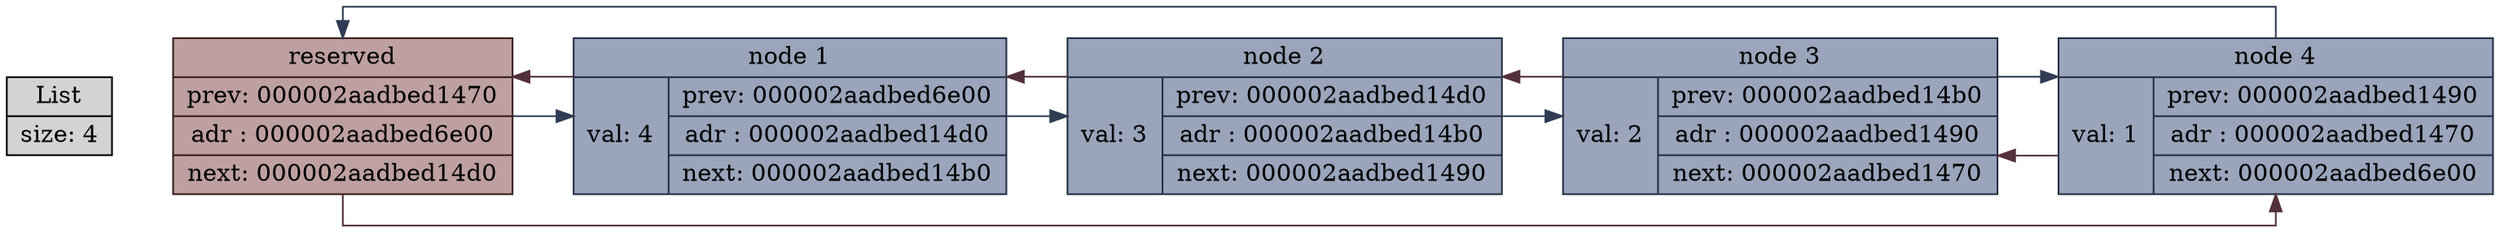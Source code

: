 digraph G{
rankdir=LR;node [shape=record,style="filled"];
splines=ortho;
info [label = "List | size: 4 "]info->node000002aadbed6e00 [style=invis, weight = 100]
node000002aadbed6e00 [label="reserved|prev: 000002aadbed1470|adr : 000002aadbed6e00|next: 000002aadbed14d0",fillcolor="#BEA0A0",color="#361C1C"];
node000002aadbed6e00->node000002aadbed14d0 [style=invis, weight = 100]
node000002aadbed6e00->node000002aadbed14d0 [color="#303C54",constraint=false];
node000002aadbed6e00->node000002aadbed1470 [color="#54303c",constraint=false];
node000002aadbed14d0 [label="node 1|{val: 4|{prev: 000002aadbed6e00|adr : 000002aadbed14d0|next: 000002aadbed14b0}}",fillcolor="#9AA5BB",color="#232D42"];
node000002aadbed14d0->node000002aadbed14b0 [style=invis, weight = 100]
node000002aadbed14d0->node000002aadbed14b0 [color="#303C54",constraint=false];
node000002aadbed14d0->node000002aadbed6e00 [color="#54303c",constraint=false];
node000002aadbed14b0 [label="node 2|{val: 3|{prev: 000002aadbed14d0|adr : 000002aadbed14b0|next: 000002aadbed1490}}",fillcolor="#9AA5BB",color="#232D42"];
node000002aadbed14b0->node000002aadbed1490 [style=invis, weight = 100]
node000002aadbed14b0->node000002aadbed1490 [color="#303C54",constraint=false];
node000002aadbed14b0->node000002aadbed14d0 [color="#54303c",constraint=false];
node000002aadbed1490 [label="node 3|{val: 2|{prev: 000002aadbed14b0|adr : 000002aadbed1490|next: 000002aadbed1470}}",fillcolor="#9AA5BB",color="#232D42"];
node000002aadbed1490->node000002aadbed1470 [style=invis, weight = 100]
node000002aadbed1490->node000002aadbed1470 [color="#303C54",constraint=false];
node000002aadbed1490->node000002aadbed14b0 [color="#54303c",constraint=false];
node000002aadbed1470 [label="node 4|{val: 1|{prev: 000002aadbed1490|adr : 000002aadbed1470|next: 000002aadbed6e00}}",fillcolor="#9AA5BB",color="#232D42"];
node000002aadbed1470->node000002aadbed6e00 [color="#303C54",constraint=false];
node000002aadbed1470->node000002aadbed1490 [color="#54303c",constraint=false];
}